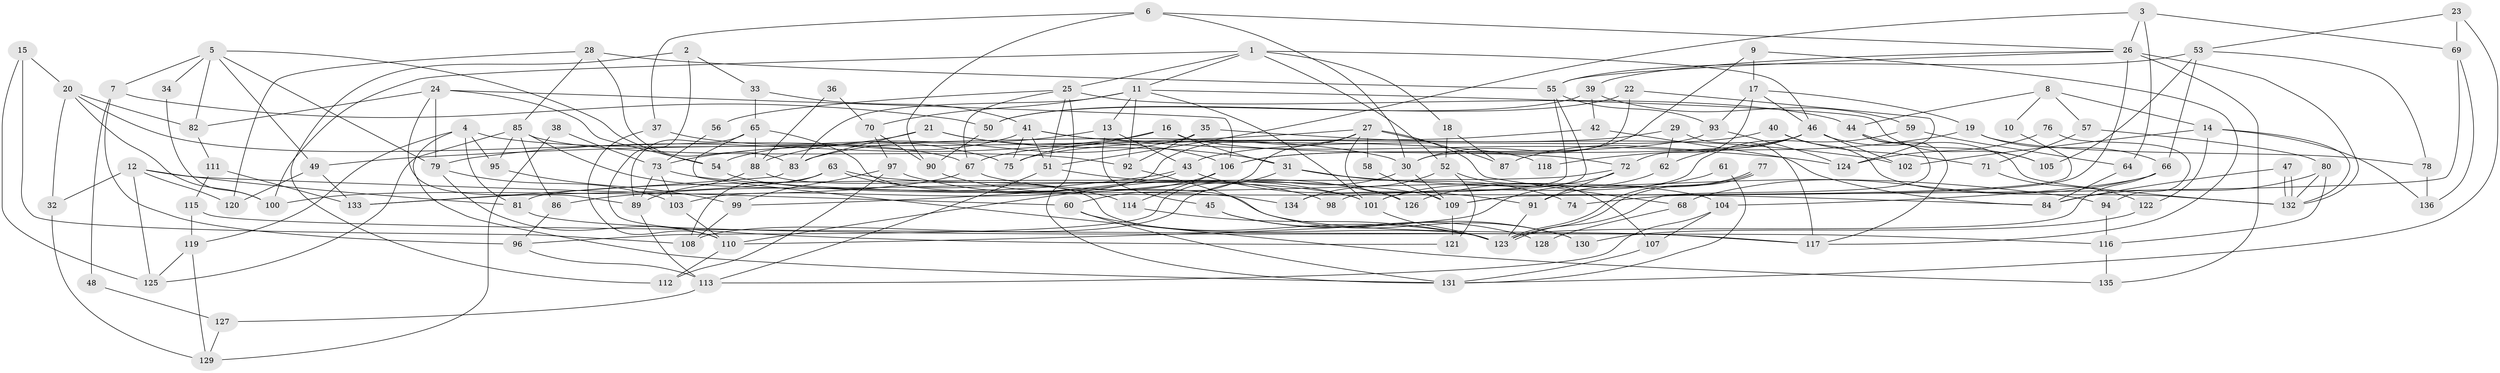 // Generated by graph-tools (version 1.1) at 2025/11/02/27/25 16:11:18]
// undirected, 136 vertices, 272 edges
graph export_dot {
graph [start="1"]
  node [color=gray90,style=filled];
  1;
  2;
  3;
  4;
  5;
  6;
  7;
  8;
  9;
  10;
  11;
  12;
  13;
  14;
  15;
  16;
  17;
  18;
  19;
  20;
  21;
  22;
  23;
  24;
  25;
  26;
  27;
  28;
  29;
  30;
  31;
  32;
  33;
  34;
  35;
  36;
  37;
  38;
  39;
  40;
  41;
  42;
  43;
  44;
  45;
  46;
  47;
  48;
  49;
  50;
  51;
  52;
  53;
  54;
  55;
  56;
  57;
  58;
  59;
  60;
  61;
  62;
  63;
  64;
  65;
  66;
  67;
  68;
  69;
  70;
  71;
  72;
  73;
  74;
  75;
  76;
  77;
  78;
  79;
  80;
  81;
  82;
  83;
  84;
  85;
  86;
  87;
  88;
  89;
  90;
  91;
  92;
  93;
  94;
  95;
  96;
  97;
  98;
  99;
  100;
  101;
  102;
  103;
  104;
  105;
  106;
  107;
  108;
  109;
  110;
  111;
  112;
  113;
  114;
  115;
  116;
  117;
  118;
  119;
  120;
  121;
  122;
  123;
  124;
  125;
  126;
  127;
  128;
  129;
  130;
  131;
  132;
  133;
  134;
  135;
  136;
  1 -- 25;
  1 -- 46;
  1 -- 11;
  1 -- 18;
  1 -- 52;
  1 -- 100;
  2 -- 33;
  2 -- 112;
  2 -- 121;
  3 -- 26;
  3 -- 69;
  3 -- 51;
  3 -- 64;
  4 -- 30;
  4 -- 81;
  4 -- 95;
  4 -- 119;
  4 -- 131;
  5 -- 54;
  5 -- 49;
  5 -- 7;
  5 -- 34;
  5 -- 79;
  5 -- 82;
  6 -- 37;
  6 -- 90;
  6 -- 26;
  6 -- 30;
  7 -- 96;
  7 -- 48;
  7 -- 50;
  8 -- 44;
  8 -- 14;
  8 -- 10;
  8 -- 57;
  9 -- 17;
  9 -- 30;
  9 -- 117;
  10 -- 109;
  11 -- 105;
  11 -- 13;
  11 -- 70;
  11 -- 83;
  11 -- 92;
  11 -- 101;
  12 -- 81;
  12 -- 60;
  12 -- 32;
  12 -- 120;
  12 -- 125;
  13 -- 88;
  13 -- 43;
  13 -- 45;
  14 -- 132;
  14 -- 102;
  14 -- 122;
  14 -- 136;
  15 -- 125;
  15 -- 20;
  15 -- 108;
  16 -- 79;
  16 -- 31;
  16 -- 72;
  16 -- 75;
  17 -- 46;
  17 -- 72;
  17 -- 19;
  17 -- 93;
  18 -- 87;
  18 -- 52;
  19 -- 66;
  19 -- 78;
  19 -- 118;
  20 -- 82;
  20 -- 100;
  20 -- 32;
  20 -- 67;
  21 -- 73;
  21 -- 106;
  21 -- 31;
  21 -- 83;
  22 -- 50;
  22 -- 30;
  22 -- 124;
  23 -- 131;
  23 -- 53;
  23 -- 69;
  24 -- 79;
  24 -- 89;
  24 -- 54;
  24 -- 82;
  24 -- 106;
  25 -- 51;
  25 -- 67;
  25 -- 44;
  25 -- 56;
  25 -- 131;
  26 -- 55;
  26 -- 39;
  26 -- 74;
  26 -- 132;
  26 -- 135;
  27 -- 60;
  27 -- 49;
  27 -- 58;
  27 -- 68;
  27 -- 87;
  27 -- 103;
  27 -- 126;
  28 -- 55;
  28 -- 83;
  28 -- 85;
  28 -- 120;
  29 -- 117;
  29 -- 75;
  29 -- 62;
  30 -- 108;
  30 -- 109;
  31 -- 96;
  31 -- 74;
  31 -- 94;
  32 -- 129;
  33 -- 65;
  33 -- 41;
  34 -- 100;
  35 -- 83;
  35 -- 92;
  35 -- 102;
  36 -- 70;
  36 -- 88;
  37 -- 75;
  37 -- 110;
  38 -- 73;
  38 -- 129;
  39 -- 59;
  39 -- 42;
  39 -- 50;
  40 -- 43;
  40 -- 132;
  40 -- 71;
  41 -- 54;
  41 -- 124;
  41 -- 51;
  41 -- 75;
  41 -- 118;
  42 -- 67;
  42 -- 84;
  43 -- 99;
  43 -- 86;
  43 -- 91;
  44 -- 123;
  44 -- 105;
  44 -- 117;
  45 -- 130;
  45 -- 128;
  46 -- 132;
  46 -- 106;
  46 -- 62;
  46 -- 87;
  46 -- 102;
  47 -- 132;
  47 -- 132;
  47 -- 84;
  48 -- 127;
  49 -- 133;
  49 -- 120;
  50 -- 90;
  51 -- 113;
  51 -- 126;
  52 -- 107;
  52 -- 121;
  52 -- 134;
  53 -- 66;
  53 -- 78;
  53 -- 55;
  53 -- 105;
  54 -- 134;
  55 -- 93;
  55 -- 98;
  55 -- 134;
  56 -- 73;
  57 -- 80;
  57 -- 71;
  58 -- 109;
  59 -- 64;
  59 -- 101;
  60 -- 131;
  60 -- 123;
  61 -- 131;
  61 -- 126;
  62 -- 110;
  63 -- 109;
  63 -- 114;
  63 -- 108;
  63 -- 133;
  64 -- 84;
  65 -- 135;
  65 -- 117;
  65 -- 88;
  65 -- 89;
  66 -- 123;
  66 -- 104;
  66 -- 68;
  67 -- 104;
  67 -- 100;
  68 -- 128;
  69 -- 109;
  69 -- 136;
  70 -- 90;
  70 -- 97;
  71 -- 122;
  72 -- 91;
  72 -- 81;
  72 -- 101;
  73 -- 103;
  73 -- 89;
  73 -- 84;
  76 -- 124;
  76 -- 94;
  77 -- 123;
  77 -- 123;
  77 -- 91;
  78 -- 136;
  79 -- 103;
  79 -- 110;
  80 -- 84;
  80 -- 132;
  80 -- 116;
  81 -- 117;
  82 -- 111;
  83 -- 133;
  85 -- 101;
  85 -- 86;
  85 -- 92;
  85 -- 95;
  85 -- 125;
  86 -- 96;
  88 -- 123;
  88 -- 89;
  89 -- 113;
  90 -- 101;
  91 -- 123;
  92 -- 130;
  93 -- 106;
  93 -- 124;
  94 -- 116;
  95 -- 99;
  96 -- 113;
  97 -- 99;
  97 -- 98;
  97 -- 112;
  99 -- 108;
  101 -- 123;
  103 -- 110;
  104 -- 113;
  104 -- 107;
  106 -- 110;
  106 -- 114;
  107 -- 131;
  109 -- 121;
  110 -- 112;
  111 -- 133;
  111 -- 115;
  113 -- 127;
  114 -- 123;
  115 -- 119;
  115 -- 116;
  116 -- 135;
  119 -- 125;
  119 -- 129;
  122 -- 130;
  127 -- 129;
}
